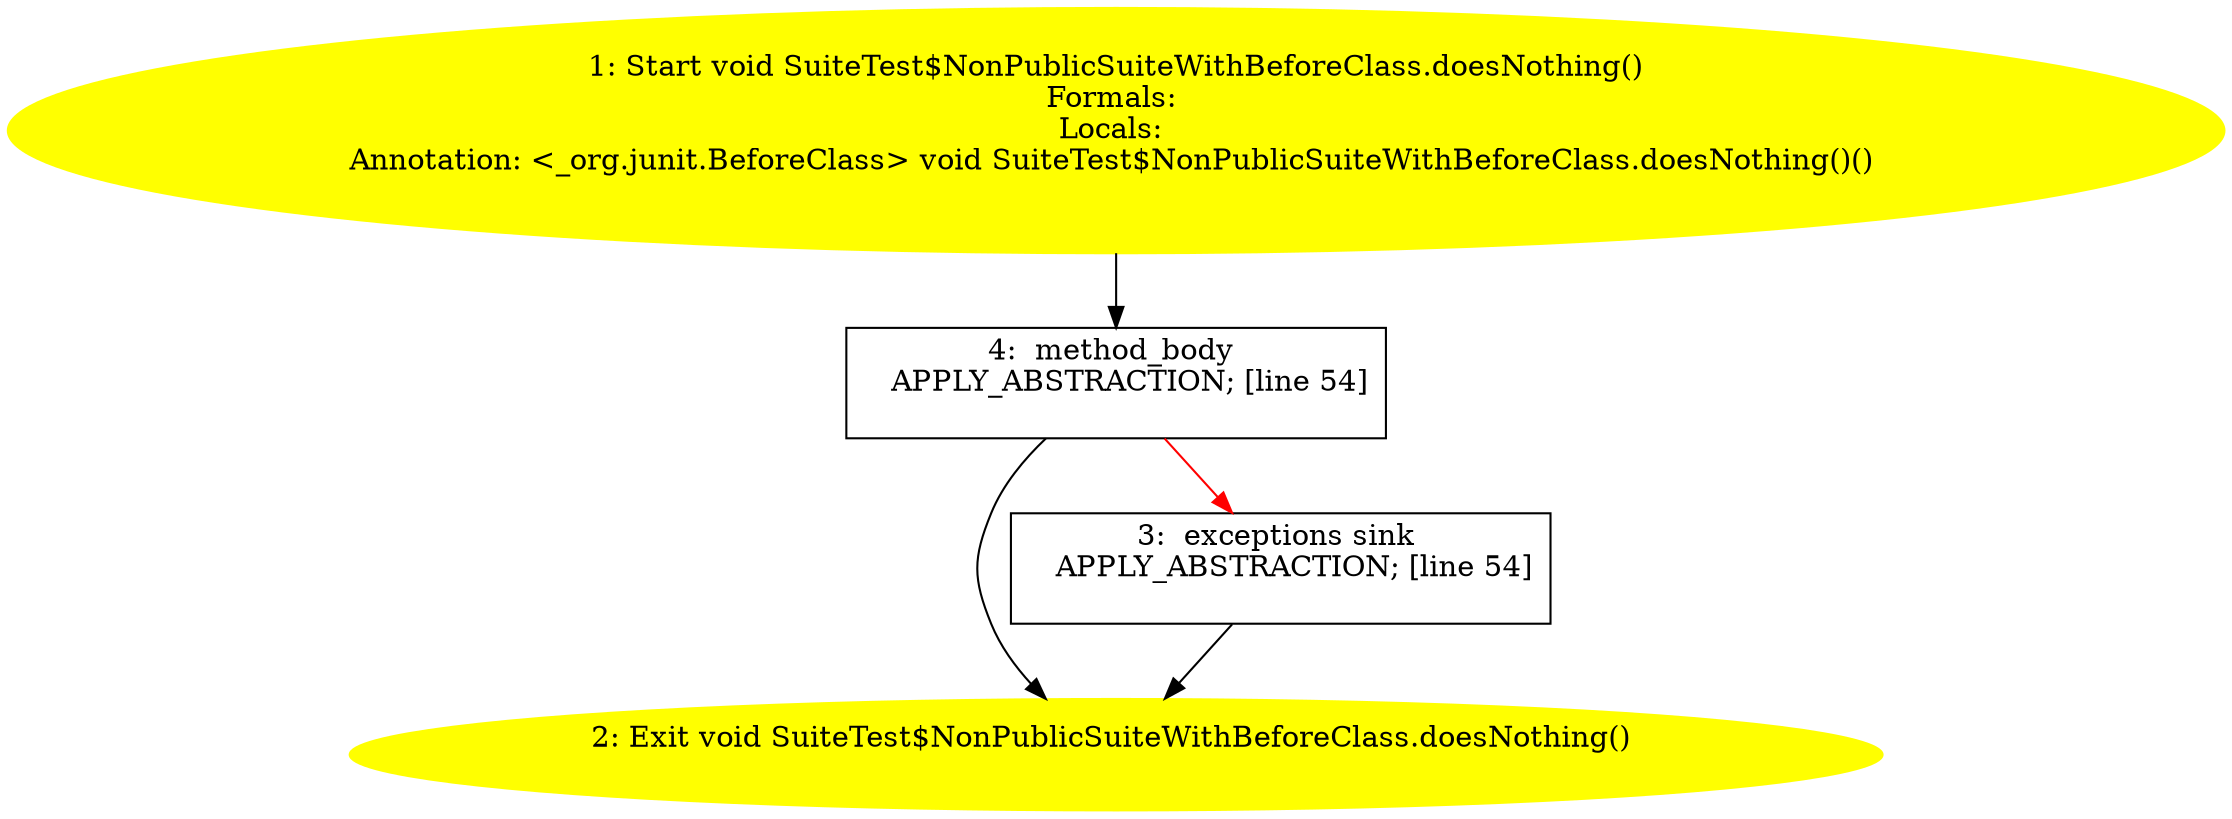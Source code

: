 /* @generated */
digraph cfg {
"org.junit.tests.running.classes.SuiteTest$NonPublicSuiteWithBeforeClass.doesNothing():void.4011bef26256ca1911b834f6614ad3eb_1" [label="1: Start void SuiteTest$NonPublicSuiteWithBeforeClass.doesNothing()\nFormals: \nLocals: \nAnnotation: <_org.junit.BeforeClass> void SuiteTest$NonPublicSuiteWithBeforeClass.doesNothing()() \n  " color=yellow style=filled]
	

	 "org.junit.tests.running.classes.SuiteTest$NonPublicSuiteWithBeforeClass.doesNothing():void.4011bef26256ca1911b834f6614ad3eb_1" -> "org.junit.tests.running.classes.SuiteTest$NonPublicSuiteWithBeforeClass.doesNothing():void.4011bef26256ca1911b834f6614ad3eb_4" ;
"org.junit.tests.running.classes.SuiteTest$NonPublicSuiteWithBeforeClass.doesNothing():void.4011bef26256ca1911b834f6614ad3eb_2" [label="2: Exit void SuiteTest$NonPublicSuiteWithBeforeClass.doesNothing() \n  " color=yellow style=filled]
	

"org.junit.tests.running.classes.SuiteTest$NonPublicSuiteWithBeforeClass.doesNothing():void.4011bef26256ca1911b834f6614ad3eb_3" [label="3:  exceptions sink \n   APPLY_ABSTRACTION; [line 54]\n " shape="box"]
	

	 "org.junit.tests.running.classes.SuiteTest$NonPublicSuiteWithBeforeClass.doesNothing():void.4011bef26256ca1911b834f6614ad3eb_3" -> "org.junit.tests.running.classes.SuiteTest$NonPublicSuiteWithBeforeClass.doesNothing():void.4011bef26256ca1911b834f6614ad3eb_2" ;
"org.junit.tests.running.classes.SuiteTest$NonPublicSuiteWithBeforeClass.doesNothing():void.4011bef26256ca1911b834f6614ad3eb_4" [label="4:  method_body \n   APPLY_ABSTRACTION; [line 54]\n " shape="box"]
	

	 "org.junit.tests.running.classes.SuiteTest$NonPublicSuiteWithBeforeClass.doesNothing():void.4011bef26256ca1911b834f6614ad3eb_4" -> "org.junit.tests.running.classes.SuiteTest$NonPublicSuiteWithBeforeClass.doesNothing():void.4011bef26256ca1911b834f6614ad3eb_2" ;
	 "org.junit.tests.running.classes.SuiteTest$NonPublicSuiteWithBeforeClass.doesNothing():void.4011bef26256ca1911b834f6614ad3eb_4" -> "org.junit.tests.running.classes.SuiteTest$NonPublicSuiteWithBeforeClass.doesNothing():void.4011bef26256ca1911b834f6614ad3eb_3" [color="red" ];
}
